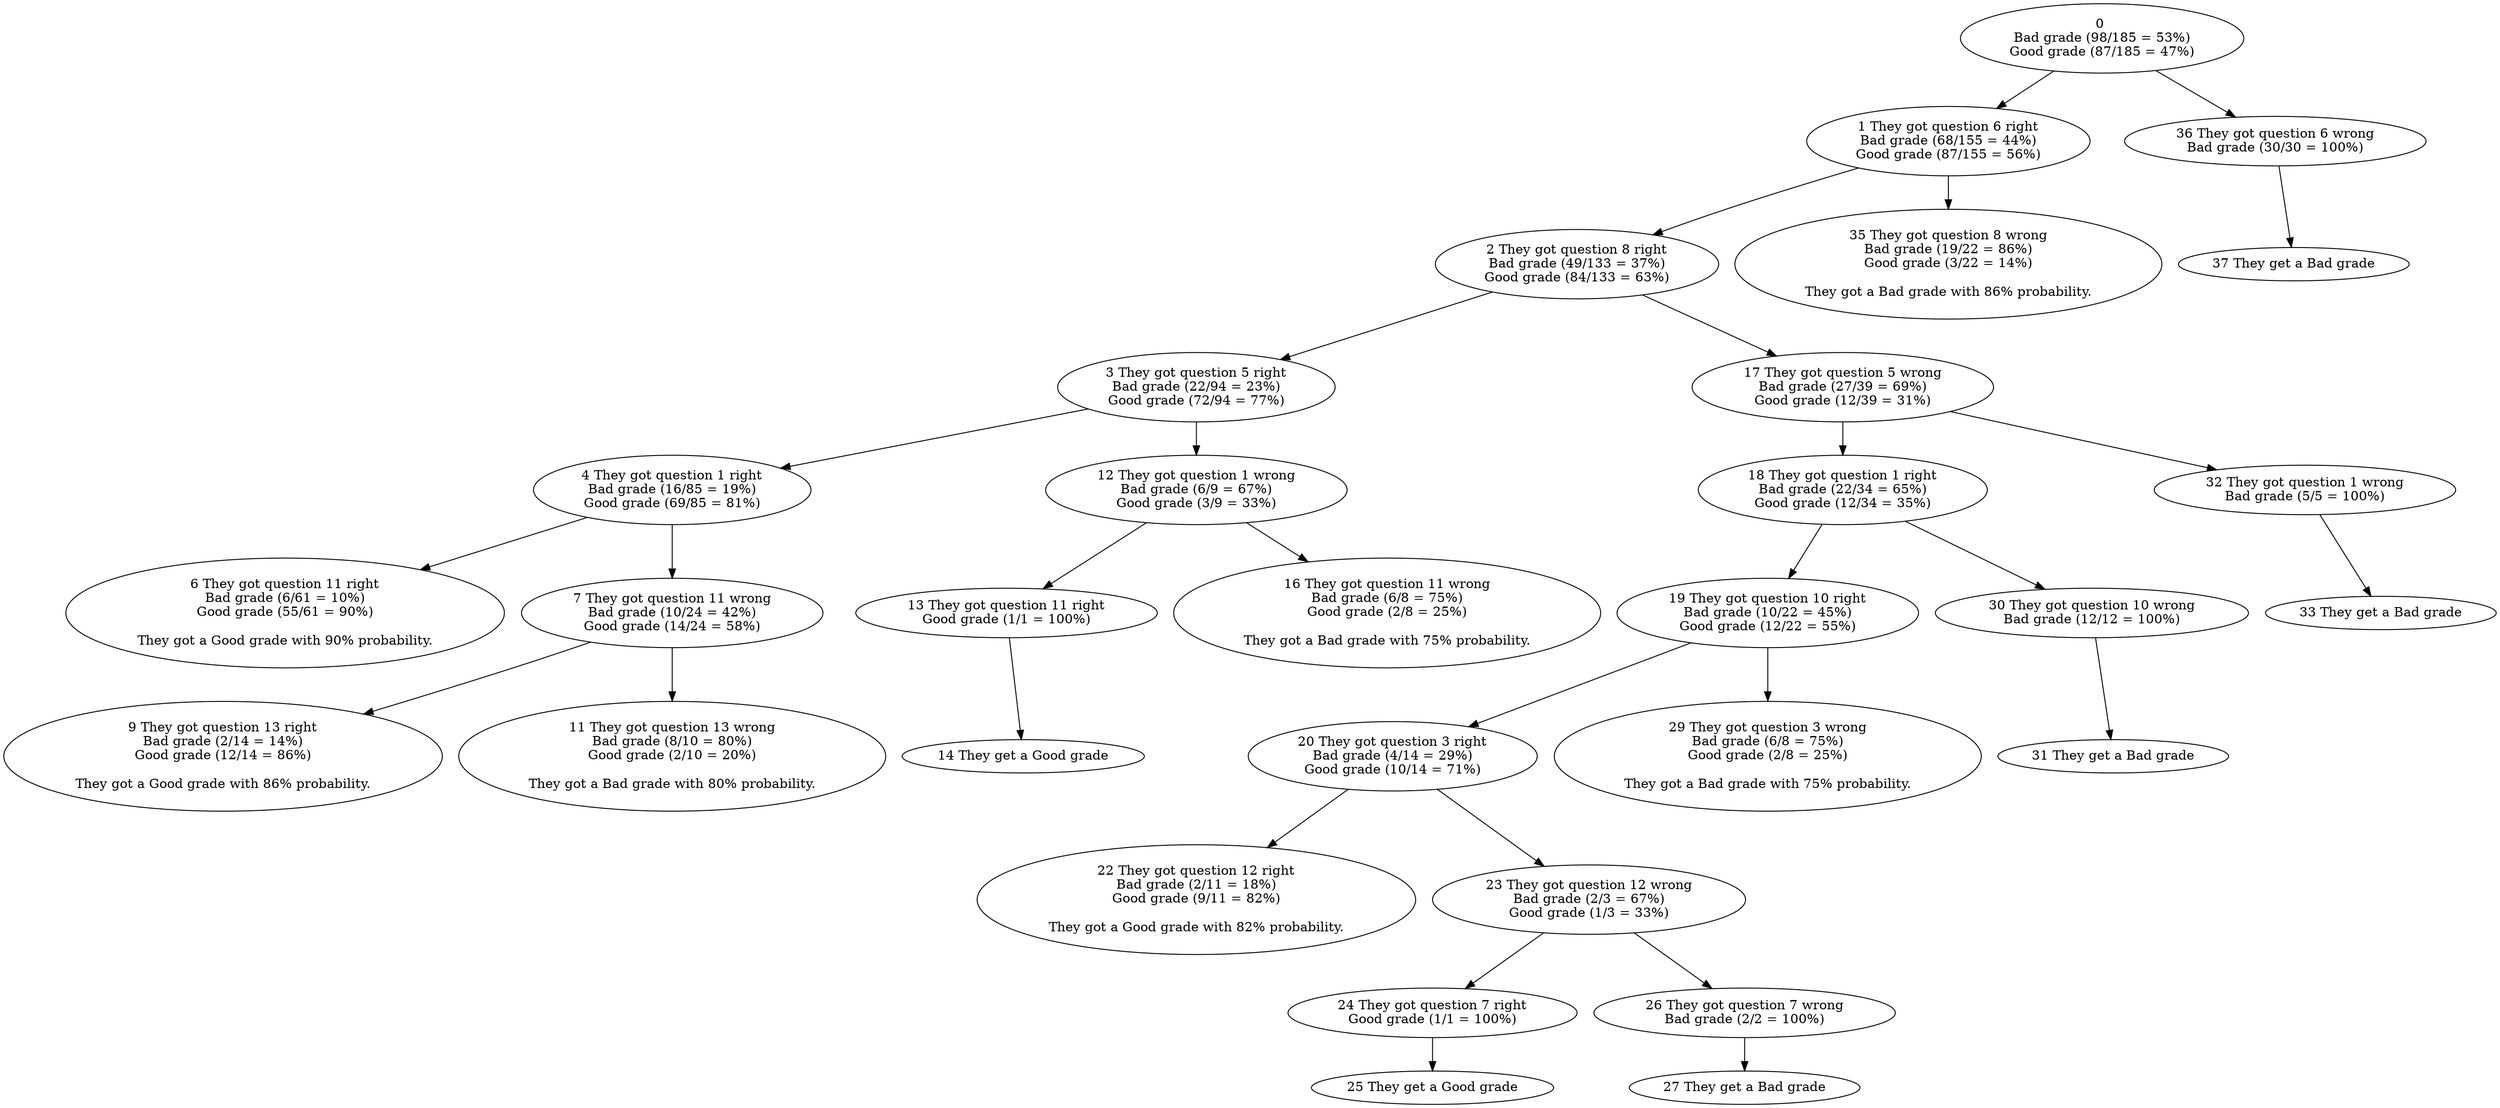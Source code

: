 digraph tree {
"0 \nBad grade (98/185 = 53%)\nGood grade (87/185 = 47%)\n";
"1 They got question 6 right\nBad grade (68/155 = 44%)\nGood grade (87/155 = 56%)\n";
"2 They got question 8 right\nBad grade (49/133 = 37%)\nGood grade (84/133 = 63%)\n";
"3 They got question 5 right\nBad grade (22/94 = 23%)\nGood grade (72/94 = 77%)\n";
"4 They got question 1 right\nBad grade (16/85 = 19%)\nGood grade (69/85 = 81%)\n";
"6 They got question 11 right\nBad grade (6/61 = 10%)\nGood grade (55/61 = 90%)\n\nThey got a Good grade with 90% probability.";
"4 They got question 1 right\nBad grade (16/85 = 19%)\nGood grade (69/85 = 81%)\n" -> "6 They got question 11 right\nBad grade (6/61 = 10%)\nGood grade (55/61 = 90%)\n\nThey got a Good grade with 90% probability.";
"7 They got question 11 wrong\nBad grade (10/24 = 42%)\nGood grade (14/24 = 58%)\n";
"9 They got question 13 right\nBad grade (2/14 = 14%)\nGood grade (12/14 = 86%)\n\nThey got a Good grade with 86% probability.";
"7 They got question 11 wrong\nBad grade (10/24 = 42%)\nGood grade (14/24 = 58%)\n" -> "9 They got question 13 right\nBad grade (2/14 = 14%)\nGood grade (12/14 = 86%)\n\nThey got a Good grade with 86% probability.";
"11 They got question 13 wrong\nBad grade (8/10 = 80%)\nGood grade (2/10 = 20%)\n\nThey got a Bad grade with 80% probability.";
"7 They got question 11 wrong\nBad grade (10/24 = 42%)\nGood grade (14/24 = 58%)\n" -> "11 They got question 13 wrong\nBad grade (8/10 = 80%)\nGood grade (2/10 = 20%)\n\nThey got a Bad grade with 80% probability.";
"4 They got question 1 right\nBad grade (16/85 = 19%)\nGood grade (69/85 = 81%)\n" -> "7 They got question 11 wrong\nBad grade (10/24 = 42%)\nGood grade (14/24 = 58%)\n";
"3 They got question 5 right\nBad grade (22/94 = 23%)\nGood grade (72/94 = 77%)\n" -> "4 They got question 1 right\nBad grade (16/85 = 19%)\nGood grade (69/85 = 81%)\n";
"12 They got question 1 wrong\nBad grade (6/9 = 67%)\nGood grade (3/9 = 33%)\n";
"13 They got question 11 right\nGood grade (1/1 = 100%)\n";
"14 They get a Good grade";
"13 They got question 11 right\nGood grade (1/1 = 100%)\n" -> "14 They get a Good grade";
"12 They got question 1 wrong\nBad grade (6/9 = 67%)\nGood grade (3/9 = 33%)\n" -> "13 They got question 11 right\nGood grade (1/1 = 100%)\n";
"16 They got question 11 wrong\nBad grade (6/8 = 75%)\nGood grade (2/8 = 25%)\n\nThey got a Bad grade with 75% probability.";
"12 They got question 1 wrong\nBad grade (6/9 = 67%)\nGood grade (3/9 = 33%)\n" -> "16 They got question 11 wrong\nBad grade (6/8 = 75%)\nGood grade (2/8 = 25%)\n\nThey got a Bad grade with 75% probability.";
"3 They got question 5 right\nBad grade (22/94 = 23%)\nGood grade (72/94 = 77%)\n" -> "12 They got question 1 wrong\nBad grade (6/9 = 67%)\nGood grade (3/9 = 33%)\n";
"2 They got question 8 right\nBad grade (49/133 = 37%)\nGood grade (84/133 = 63%)\n" -> "3 They got question 5 right\nBad grade (22/94 = 23%)\nGood grade (72/94 = 77%)\n";
"17 They got question 5 wrong\nBad grade (27/39 = 69%)\nGood grade (12/39 = 31%)\n";
"18 They got question 1 right\nBad grade (22/34 = 65%)\nGood grade (12/34 = 35%)\n";
"19 They got question 10 right\nBad grade (10/22 = 45%)\nGood grade (12/22 = 55%)\n";
"20 They got question 3 right\nBad grade (4/14 = 29%)\nGood grade (10/14 = 71%)\n";
"22 They got question 12 right\nBad grade (2/11 = 18%)\nGood grade (9/11 = 82%)\n\nThey got a Good grade with 82% probability.";
"20 They got question 3 right\nBad grade (4/14 = 29%)\nGood grade (10/14 = 71%)\n" -> "22 They got question 12 right\nBad grade (2/11 = 18%)\nGood grade (9/11 = 82%)\n\nThey got a Good grade with 82% probability.";
"23 They got question 12 wrong\nBad grade (2/3 = 67%)\nGood grade (1/3 = 33%)\n";
"24 They got question 7 right\nGood grade (1/1 = 100%)\n";
"25 They get a Good grade";
"24 They got question 7 right\nGood grade (1/1 = 100%)\n" -> "25 They get a Good grade";
"23 They got question 12 wrong\nBad grade (2/3 = 67%)\nGood grade (1/3 = 33%)\n" -> "24 They got question 7 right\nGood grade (1/1 = 100%)\n";
"26 They got question 7 wrong\nBad grade (2/2 = 100%)\n";
"27 They get a Bad grade";
"26 They got question 7 wrong\nBad grade (2/2 = 100%)\n" -> "27 They get a Bad grade";
"23 They got question 12 wrong\nBad grade (2/3 = 67%)\nGood grade (1/3 = 33%)\n" -> "26 They got question 7 wrong\nBad grade (2/2 = 100%)\n";
"20 They got question 3 right\nBad grade (4/14 = 29%)\nGood grade (10/14 = 71%)\n" -> "23 They got question 12 wrong\nBad grade (2/3 = 67%)\nGood grade (1/3 = 33%)\n";
"19 They got question 10 right\nBad grade (10/22 = 45%)\nGood grade (12/22 = 55%)\n" -> "20 They got question 3 right\nBad grade (4/14 = 29%)\nGood grade (10/14 = 71%)\n";
"29 They got question 3 wrong\nBad grade (6/8 = 75%)\nGood grade (2/8 = 25%)\n\nThey got a Bad grade with 75% probability.";
"19 They got question 10 right\nBad grade (10/22 = 45%)\nGood grade (12/22 = 55%)\n" -> "29 They got question 3 wrong\nBad grade (6/8 = 75%)\nGood grade (2/8 = 25%)\n\nThey got a Bad grade with 75% probability.";
"18 They got question 1 right\nBad grade (22/34 = 65%)\nGood grade (12/34 = 35%)\n" -> "19 They got question 10 right\nBad grade (10/22 = 45%)\nGood grade (12/22 = 55%)\n";
"30 They got question 10 wrong\nBad grade (12/12 = 100%)\n";
"31 They get a Bad grade";
"30 They got question 10 wrong\nBad grade (12/12 = 100%)\n" -> "31 They get a Bad grade";
"18 They got question 1 right\nBad grade (22/34 = 65%)\nGood grade (12/34 = 35%)\n" -> "30 They got question 10 wrong\nBad grade (12/12 = 100%)\n";
"17 They got question 5 wrong\nBad grade (27/39 = 69%)\nGood grade (12/39 = 31%)\n" -> "18 They got question 1 right\nBad grade (22/34 = 65%)\nGood grade (12/34 = 35%)\n";
"32 They got question 1 wrong\nBad grade (5/5 = 100%)\n";
"33 They get a Bad grade";
"32 They got question 1 wrong\nBad grade (5/5 = 100%)\n" -> "33 They get a Bad grade";
"17 They got question 5 wrong\nBad grade (27/39 = 69%)\nGood grade (12/39 = 31%)\n" -> "32 They got question 1 wrong\nBad grade (5/5 = 100%)\n";
"2 They got question 8 right\nBad grade (49/133 = 37%)\nGood grade (84/133 = 63%)\n" -> "17 They got question 5 wrong\nBad grade (27/39 = 69%)\nGood grade (12/39 = 31%)\n";
"1 They got question 6 right\nBad grade (68/155 = 44%)\nGood grade (87/155 = 56%)\n" -> "2 They got question 8 right\nBad grade (49/133 = 37%)\nGood grade (84/133 = 63%)\n";
"35 They got question 8 wrong\nBad grade (19/22 = 86%)\nGood grade (3/22 = 14%)\n\nThey got a Bad grade with 86% probability.";
"1 They got question 6 right\nBad grade (68/155 = 44%)\nGood grade (87/155 = 56%)\n" -> "35 They got question 8 wrong\nBad grade (19/22 = 86%)\nGood grade (3/22 = 14%)\n\nThey got a Bad grade with 86% probability.";
"0 \nBad grade (98/185 = 53%)\nGood grade (87/185 = 47%)\n" -> "1 They got question 6 right\nBad grade (68/155 = 44%)\nGood grade (87/155 = 56%)\n";
"36 They got question 6 wrong\nBad grade (30/30 = 100%)\n";
"37 They get a Bad grade";
"36 They got question 6 wrong\nBad grade (30/30 = 100%)\n" -> "37 They get a Bad grade";
"0 \nBad grade (98/185 = 53%)\nGood grade (87/185 = 47%)\n" -> "36 They got question 6 wrong\nBad grade (30/30 = 100%)\n";
}
